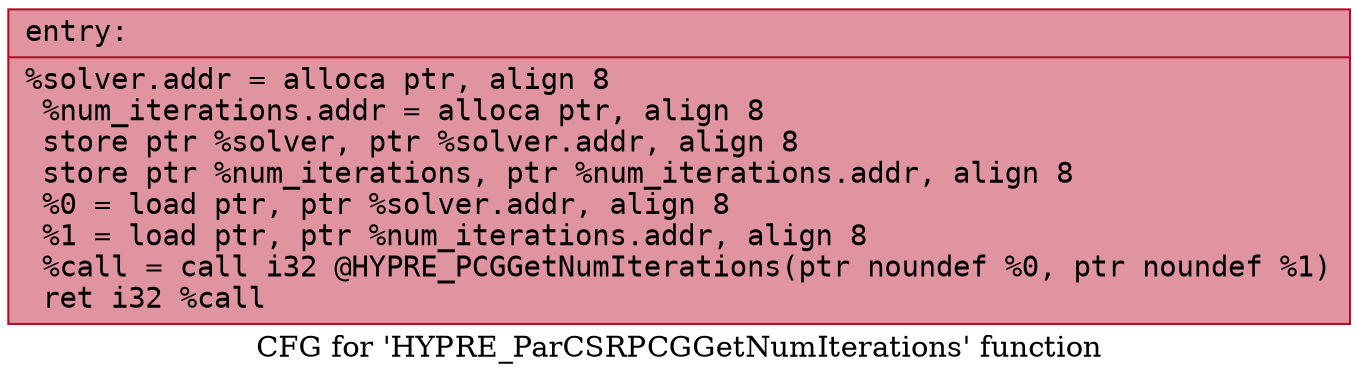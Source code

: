 digraph "CFG for 'HYPRE_ParCSRPCGGetNumIterations' function" {
	label="CFG for 'HYPRE_ParCSRPCGGetNumIterations' function";

	Node0x55f91b63c1f0 [shape=record,color="#b70d28ff", style=filled, fillcolor="#b70d2870" fontname="Courier",label="{entry:\l|  %solver.addr = alloca ptr, align 8\l  %num_iterations.addr = alloca ptr, align 8\l  store ptr %solver, ptr %solver.addr, align 8\l  store ptr %num_iterations, ptr %num_iterations.addr, align 8\l  %0 = load ptr, ptr %solver.addr, align 8\l  %1 = load ptr, ptr %num_iterations.addr, align 8\l  %call = call i32 @HYPRE_PCGGetNumIterations(ptr noundef %0, ptr noundef %1)\l  ret i32 %call\l}"];
}
